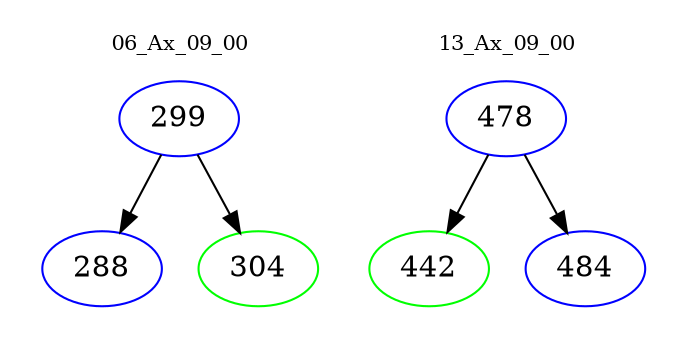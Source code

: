 digraph{
subgraph cluster_0 {
color = white
label = "06_Ax_09_00";
fontsize=10;
T0_299 [label="299", color="blue"]
T0_299 -> T0_288 [color="black"]
T0_288 [label="288", color="blue"]
T0_299 -> T0_304 [color="black"]
T0_304 [label="304", color="green"]
}
subgraph cluster_1 {
color = white
label = "13_Ax_09_00";
fontsize=10;
T1_478 [label="478", color="blue"]
T1_478 -> T1_442 [color="black"]
T1_442 [label="442", color="green"]
T1_478 -> T1_484 [color="black"]
T1_484 [label="484", color="blue"]
}
}
